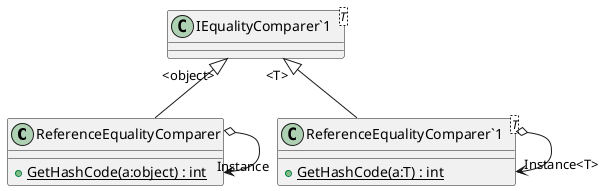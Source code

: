 @startuml
class ReferenceEqualityComparer {
    + {static} GetHashCode(a:object) : int
}
class "ReferenceEqualityComparer`1"<T> {
    + {static} GetHashCode(a:T) : int
}
class "IEqualityComparer`1"<T> {
}
"IEqualityComparer`1" "<object>" <|-- ReferenceEqualityComparer
ReferenceEqualityComparer o-> "Instance" ReferenceEqualityComparer
"IEqualityComparer`1" "<T>" <|-- "ReferenceEqualityComparer`1"
"ReferenceEqualityComparer`1" o-> "Instance<T>" "ReferenceEqualityComparer`1"
@enduml
